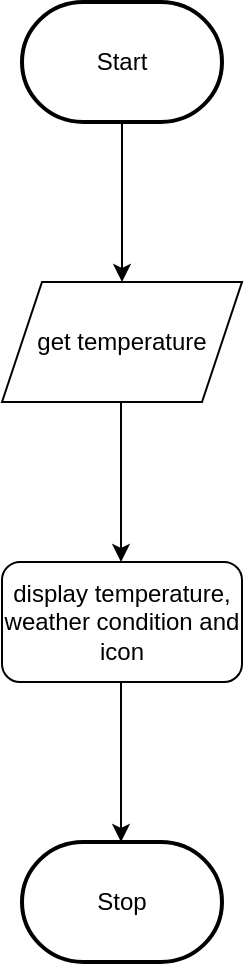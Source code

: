 <mxfile>
    <diagram id="HIP3nbAZw_EuaXWnEj3U" name="Page-1">
        <mxGraphModel dx="306" dy="512" grid="1" gridSize="10" guides="1" tooltips="1" connect="1" arrows="1" fold="1" page="1" pageScale="1" pageWidth="850" pageHeight="1100" math="0" shadow="0">
            <root>
                <mxCell id="0"/>
                <mxCell id="1" parent="0"/>
                <mxCell id="4" style="edgeStyle=orthogonalEdgeStyle;html=1;rounded=0;" parent="1" source="2" edge="1">
                    <mxGeometry relative="1" as="geometry">
                        <mxPoint x="280" y="450" as="targetPoint"/>
                    </mxGeometry>
                </mxCell>
                <mxCell id="2" value="Start" style="strokeWidth=2;html=1;shape=mxgraph.flowchart.terminator;whiteSpace=wrap;" parent="1" vertex="1">
                    <mxGeometry x="230" y="310" width="100" height="60" as="geometry"/>
                </mxCell>
                <mxCell id="5" value="Stop" style="strokeWidth=2;html=1;shape=mxgraph.flowchart.terminator;whiteSpace=wrap;" parent="1" vertex="1">
                    <mxGeometry x="230" y="730" width="100" height="60" as="geometry"/>
                </mxCell>
                <mxCell id="7" value="get temperature" style="shape=parallelogram;perimeter=parallelogramPerimeter;whiteSpace=wrap;html=1;fixedSize=1;" parent="1" vertex="1">
                    <mxGeometry x="220" y="450" width="120" height="60" as="geometry"/>
                </mxCell>
                <mxCell id="8" style="edgeStyle=orthogonalEdgeStyle;html=1;rounded=0;" parent="1" edge="1">
                    <mxGeometry relative="1" as="geometry">
                        <mxPoint x="279.5" y="510" as="sourcePoint"/>
                        <mxPoint x="279.5" y="590" as="targetPoint"/>
                    </mxGeometry>
                </mxCell>
                <mxCell id="9" value="display temperature, weather condition and icon" style="rounded=1;whiteSpace=wrap;html=1;" parent="1" vertex="1">
                    <mxGeometry x="220" y="590" width="120" height="60" as="geometry"/>
                </mxCell>
                <mxCell id="10" style="edgeStyle=orthogonalEdgeStyle;html=1;rounded=0;" parent="1" edge="1">
                    <mxGeometry relative="1" as="geometry">
                        <mxPoint x="279.5" y="650" as="sourcePoint"/>
                        <mxPoint x="279.5" y="730" as="targetPoint"/>
                    </mxGeometry>
                </mxCell>
            </root>
        </mxGraphModel>
    </diagram>
</mxfile>